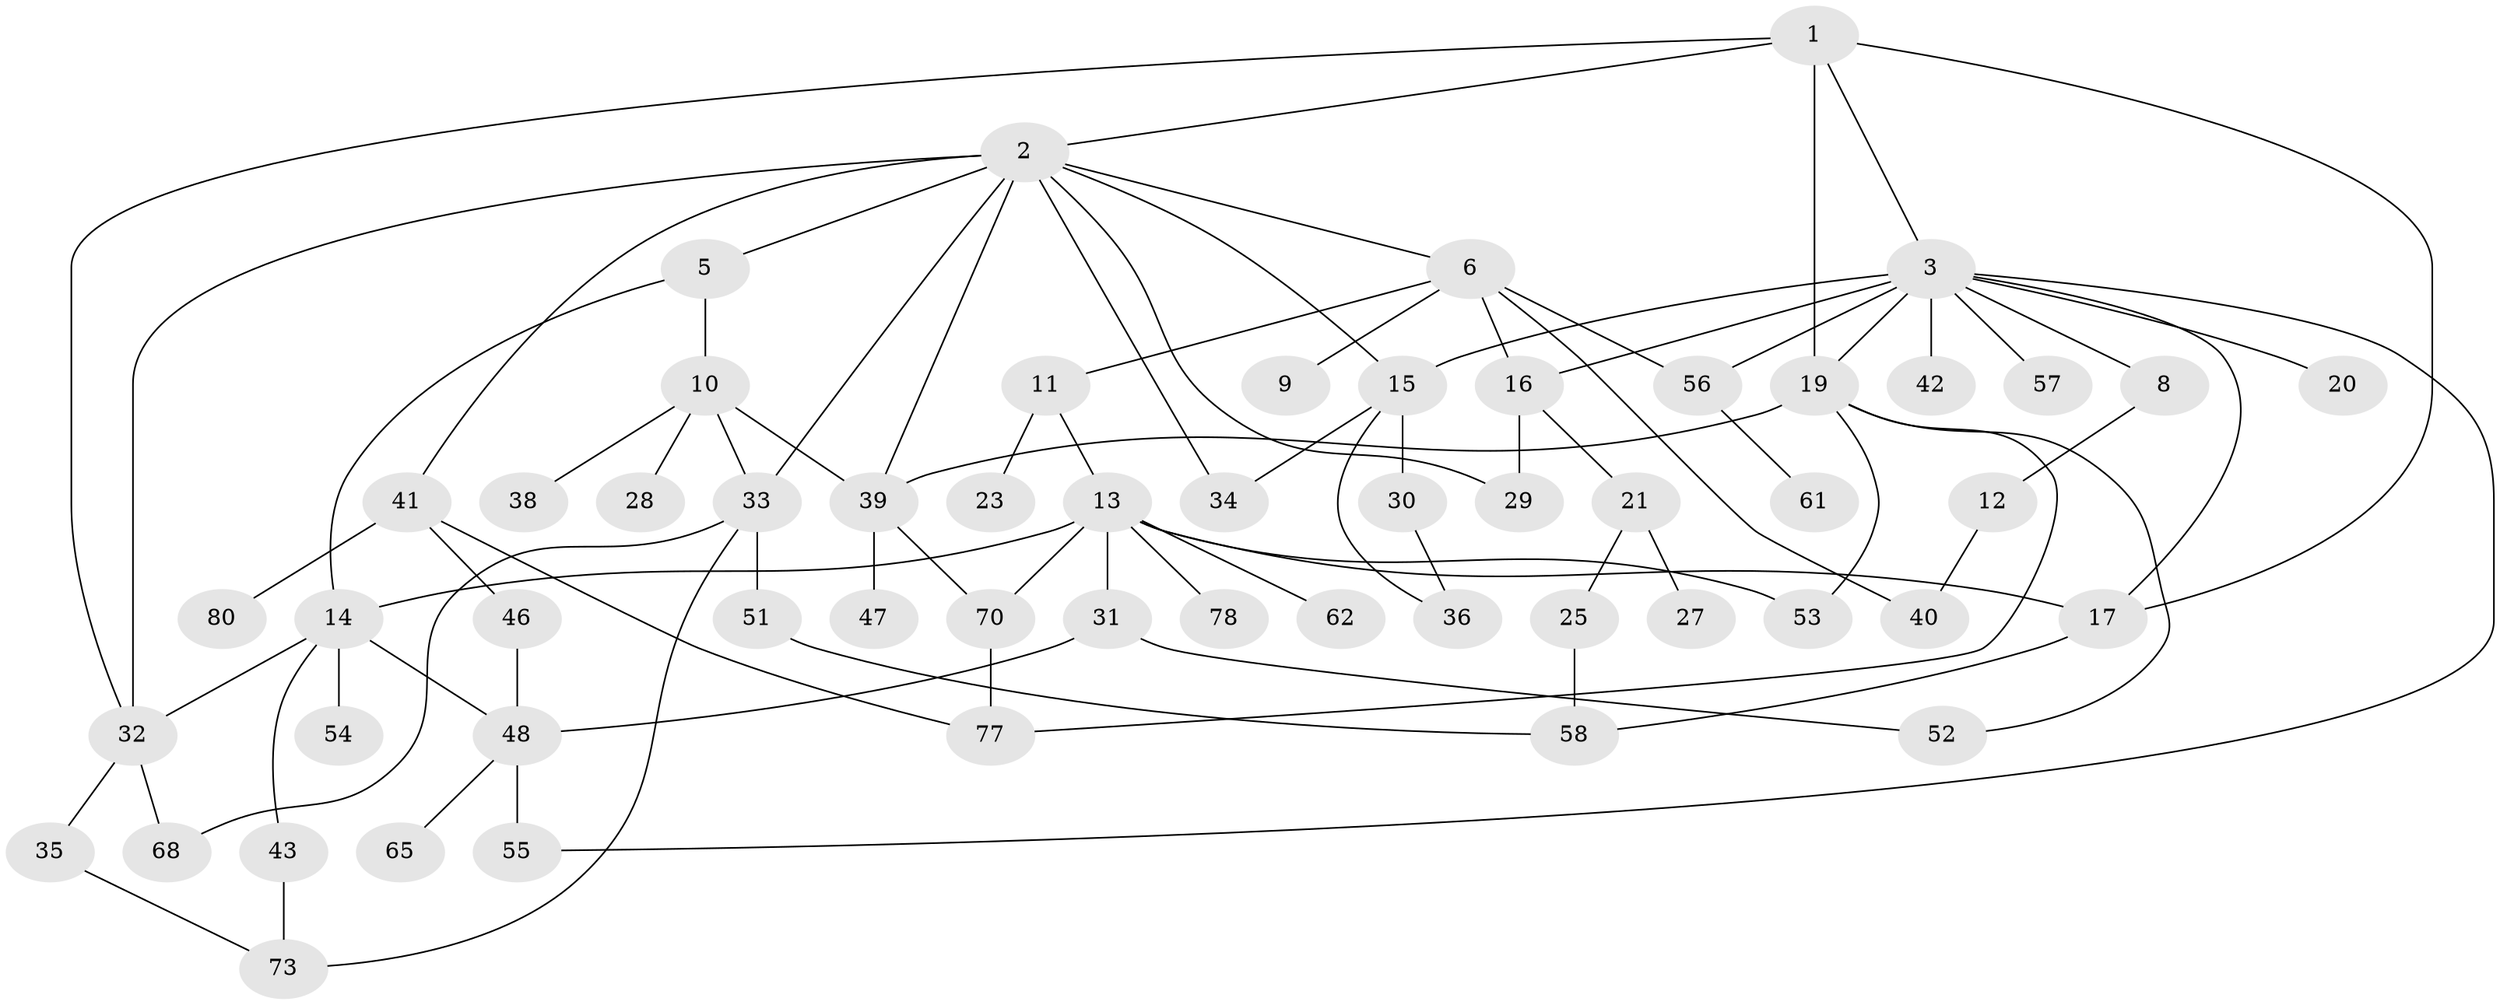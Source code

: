 // Generated by graph-tools (version 1.1) at 2025/51/02/27/25 19:51:40]
// undirected, 56 vertices, 84 edges
graph export_dot {
graph [start="1"]
  node [color=gray90,style=filled];
  1 [super="+63"];
  2 [super="+4"];
  3 [super="+7"];
  5;
  6 [super="+79"];
  8 [super="+26"];
  9;
  10 [super="+18"];
  11;
  12;
  13 [super="+22"];
  14 [super="+24"];
  15 [super="+66"];
  16;
  17 [super="+72"];
  19 [super="+59"];
  20;
  21 [super="+37"];
  23;
  25 [super="+45"];
  27 [super="+67"];
  28;
  29 [super="+49"];
  30;
  31;
  32 [super="+75"];
  33 [super="+81"];
  34;
  35 [super="+71"];
  36;
  38;
  39 [super="+44"];
  40 [super="+74"];
  41 [super="+60"];
  42;
  43;
  46;
  47;
  48 [super="+50"];
  51;
  52;
  53 [super="+69"];
  54;
  55;
  56;
  57;
  58 [super="+64"];
  61;
  62;
  65;
  68;
  70 [super="+76"];
  73;
  77;
  78;
  80;
  1 -- 2;
  1 -- 3;
  1 -- 19;
  1 -- 32;
  1 -- 17;
  2 -- 5;
  2 -- 6;
  2 -- 15;
  2 -- 41;
  2 -- 39;
  2 -- 32;
  2 -- 33;
  2 -- 34;
  2 -- 29;
  3 -- 8;
  3 -- 17;
  3 -- 20;
  3 -- 16;
  3 -- 19;
  3 -- 15;
  3 -- 55;
  3 -- 56;
  3 -- 57;
  3 -- 42;
  5 -- 10;
  5 -- 14;
  6 -- 9;
  6 -- 11;
  6 -- 16;
  6 -- 56;
  6 -- 40;
  8 -- 12;
  10 -- 38;
  10 -- 39;
  10 -- 28;
  10 -- 33;
  11 -- 13;
  11 -- 23;
  12 -- 40;
  13 -- 14;
  13 -- 31;
  13 -- 70;
  13 -- 17;
  13 -- 62;
  13 -- 78;
  13 -- 53;
  14 -- 54;
  14 -- 48;
  14 -- 43;
  14 -- 32;
  15 -- 30;
  15 -- 34;
  15 -- 36;
  16 -- 21;
  16 -- 29;
  17 -- 58;
  19 -- 53;
  19 -- 52;
  19 -- 77;
  19 -- 39;
  21 -- 25;
  21 -- 27;
  25 -- 58;
  30 -- 36;
  31 -- 52;
  31 -- 48;
  32 -- 35;
  32 -- 68;
  33 -- 51;
  33 -- 73;
  33 -- 68;
  35 -- 73;
  39 -- 47;
  39 -- 70;
  41 -- 46;
  41 -- 80;
  41 -- 77;
  43 -- 73;
  46 -- 48;
  48 -- 65;
  48 -- 55;
  51 -- 58;
  56 -- 61;
  70 -- 77;
}
